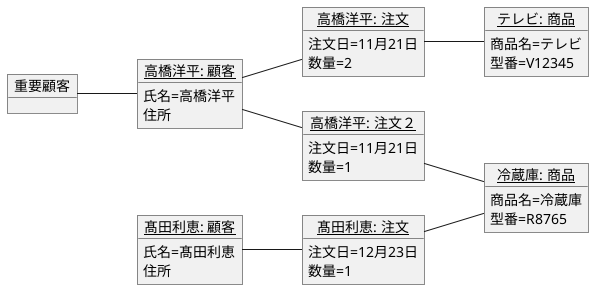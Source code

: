 @startuml 家電
left to right direction
object 重要顧客 {

}
object "<u>高橋洋平: 顧客</u>" as ta {
氏名=高橋洋平
住所
}
object "<u>髙田利恵: 顧客</u>" as ri {
氏名=髙田利恵
住所
}

object "<u>テレビ: 商品</u>" as tv {
商品名=テレビ
型番=V12345
}
object "<u>冷蔵庫: 商品</u>" as co {
商品名=冷蔵庫
型番=R8765
}
object "<u>高橋洋平: 注文</u>" as th1 {
注文日=11月21日
数量=2
}
object "<u>高橋洋平: 注文２</u>" as th2 {
注文日=11月21日
数量=1
}
object "<u>髙田利恵: 注文</u>" as th3 {
注文日=12月23日
数量=1
}
重要顧客 -- ta
ta -- th1
th1 -- tv
ri -- th3
th3 -- co
ta -- th2
th2 --co
@enduml